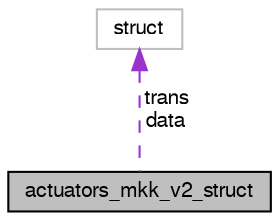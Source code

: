 digraph "actuators_mkk_v2_struct"
{
  edge [fontname="FreeSans",fontsize="10",labelfontname="FreeSans",labelfontsize="10"];
  node [fontname="FreeSans",fontsize="10",shape=record];
  Node1 [label="actuators_mkk_v2_struct",height=0.2,width=0.4,color="black", fillcolor="grey75", style="filled", fontcolor="black"];
  Node2 -> Node1 [dir="back",color="darkorchid3",fontsize="10",style="dashed",label=" trans\ndata" ,fontname="FreeSans"];
  Node2 [label="struct",height=0.2,width=0.4,color="grey75", fillcolor="white", style="filled"];
}
